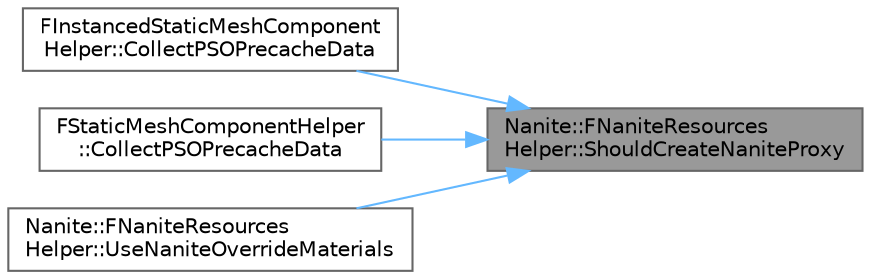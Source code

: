digraph "Nanite::FNaniteResourcesHelper::ShouldCreateNaniteProxy"
{
 // INTERACTIVE_SVG=YES
 // LATEX_PDF_SIZE
  bgcolor="transparent";
  edge [fontname=Helvetica,fontsize=10,labelfontname=Helvetica,labelfontsize=10];
  node [fontname=Helvetica,fontsize=10,shape=box,height=0.2,width=0.4];
  rankdir="RL";
  Node1 [id="Node000001",label="Nanite::FNaniteResources\lHelper::ShouldCreateNaniteProxy",height=0.2,width=0.4,color="gray40", fillcolor="grey60", style="filled", fontcolor="black",tooltip=" "];
  Node1 -> Node2 [id="edge1_Node000001_Node000002",dir="back",color="steelblue1",style="solid",tooltip=" "];
  Node2 [id="Node000002",label="FInstancedStaticMeshComponent\lHelper::CollectPSOPrecacheData",height=0.2,width=0.4,color="grey40", fillcolor="white", style="filled",URL="$df/d11/classFInstancedStaticMeshComponentHelper.html#aca1997d72d513449718e1588097190de",tooltip=" "];
  Node1 -> Node3 [id="edge2_Node000001_Node000003",dir="back",color="steelblue1",style="solid",tooltip=" "];
  Node3 [id="Node000003",label="FStaticMeshComponentHelper\l::CollectPSOPrecacheData",height=0.2,width=0.4,color="grey40", fillcolor="white", style="filled",URL="$dd/d61/classFStaticMeshComponentHelper.html#a82872487b143f62f9b6841aacf73a2dc",tooltip=" "];
  Node1 -> Node4 [id="edge3_Node000001_Node000004",dir="back",color="steelblue1",style="solid",tooltip=" "];
  Node4 [id="Node000004",label="Nanite::FNaniteResources\lHelper::UseNaniteOverrideMaterials",height=0.2,width=0.4,color="grey40", fillcolor="white", style="filled",URL="$d3/d5c/classNanite_1_1FNaniteResourcesHelper.html#a1b2474227ba98e80befe8c2268a797f9",tooltip=" "];
}
